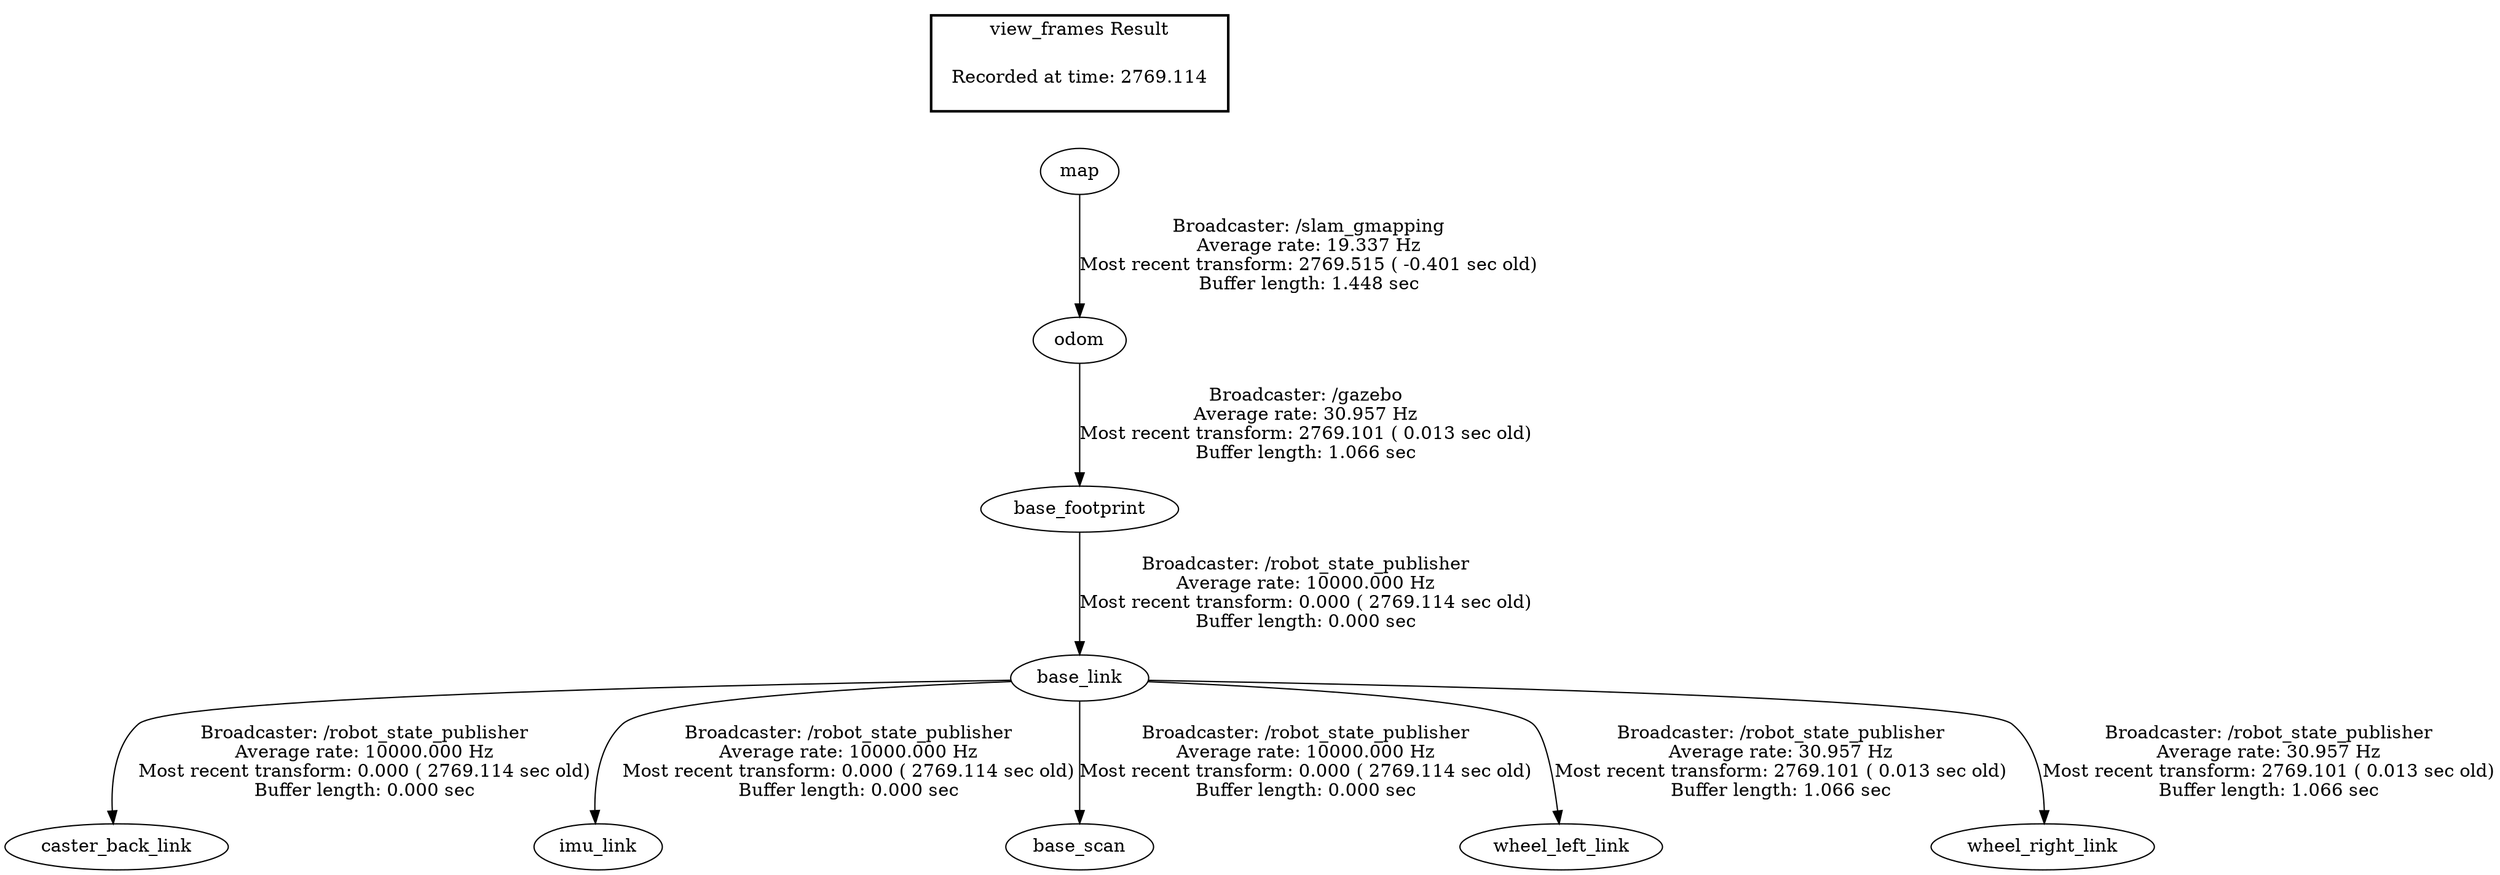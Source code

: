 digraph G {
"base_footprint" -> "base_link"[label="Broadcaster: /robot_state_publisher\nAverage rate: 10000.000 Hz\nMost recent transform: 0.000 ( 2769.114 sec old)\nBuffer length: 0.000 sec\n"];
"odom" -> "base_footprint"[label="Broadcaster: /gazebo\nAverage rate: 30.957 Hz\nMost recent transform: 2769.101 ( 0.013 sec old)\nBuffer length: 1.066 sec\n"];
"base_link" -> "caster_back_link"[label="Broadcaster: /robot_state_publisher\nAverage rate: 10000.000 Hz\nMost recent transform: 0.000 ( 2769.114 sec old)\nBuffer length: 0.000 sec\n"];
"base_link" -> "imu_link"[label="Broadcaster: /robot_state_publisher\nAverage rate: 10000.000 Hz\nMost recent transform: 0.000 ( 2769.114 sec old)\nBuffer length: 0.000 sec\n"];
"base_link" -> "base_scan"[label="Broadcaster: /robot_state_publisher\nAverage rate: 10000.000 Hz\nMost recent transform: 0.000 ( 2769.114 sec old)\nBuffer length: 0.000 sec\n"];
"map" -> "odom"[label="Broadcaster: /slam_gmapping\nAverage rate: 19.337 Hz\nMost recent transform: 2769.515 ( -0.401 sec old)\nBuffer length: 1.448 sec\n"];
"base_link" -> "wheel_left_link"[label="Broadcaster: /robot_state_publisher\nAverage rate: 30.957 Hz\nMost recent transform: 2769.101 ( 0.013 sec old)\nBuffer length: 1.066 sec\n"];
"base_link" -> "wheel_right_link"[label="Broadcaster: /robot_state_publisher\nAverage rate: 30.957 Hz\nMost recent transform: 2769.101 ( 0.013 sec old)\nBuffer length: 1.066 sec\n"];
edge [style=invis];
 subgraph cluster_legend { style=bold; color=black; label ="view_frames Result";
"Recorded at time: 2769.114"[ shape=plaintext ] ;
 }->"map";
}